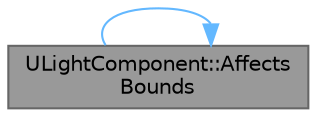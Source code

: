 digraph "ULightComponent::AffectsBounds"
{
 // INTERACTIVE_SVG=YES
 // LATEX_PDF_SIZE
  bgcolor="transparent";
  edge [fontname=Helvetica,fontsize=10,labelfontname=Helvetica,labelfontsize=10];
  node [fontname=Helvetica,fontsize=10,shape=box,height=0.2,width=0.4];
  rankdir="LR";
  Node1 [id="Node000001",label="ULightComponent::Affects\lBounds",height=0.2,width=0.4,color="gray40", fillcolor="grey60", style="filled", fontcolor="black",tooltip="Test whether the light affects the given bounding volume."];
  Node1 -> Node1 [id="edge1_Node000001_Node000001",color="steelblue1",style="solid",tooltip=" "];
}
